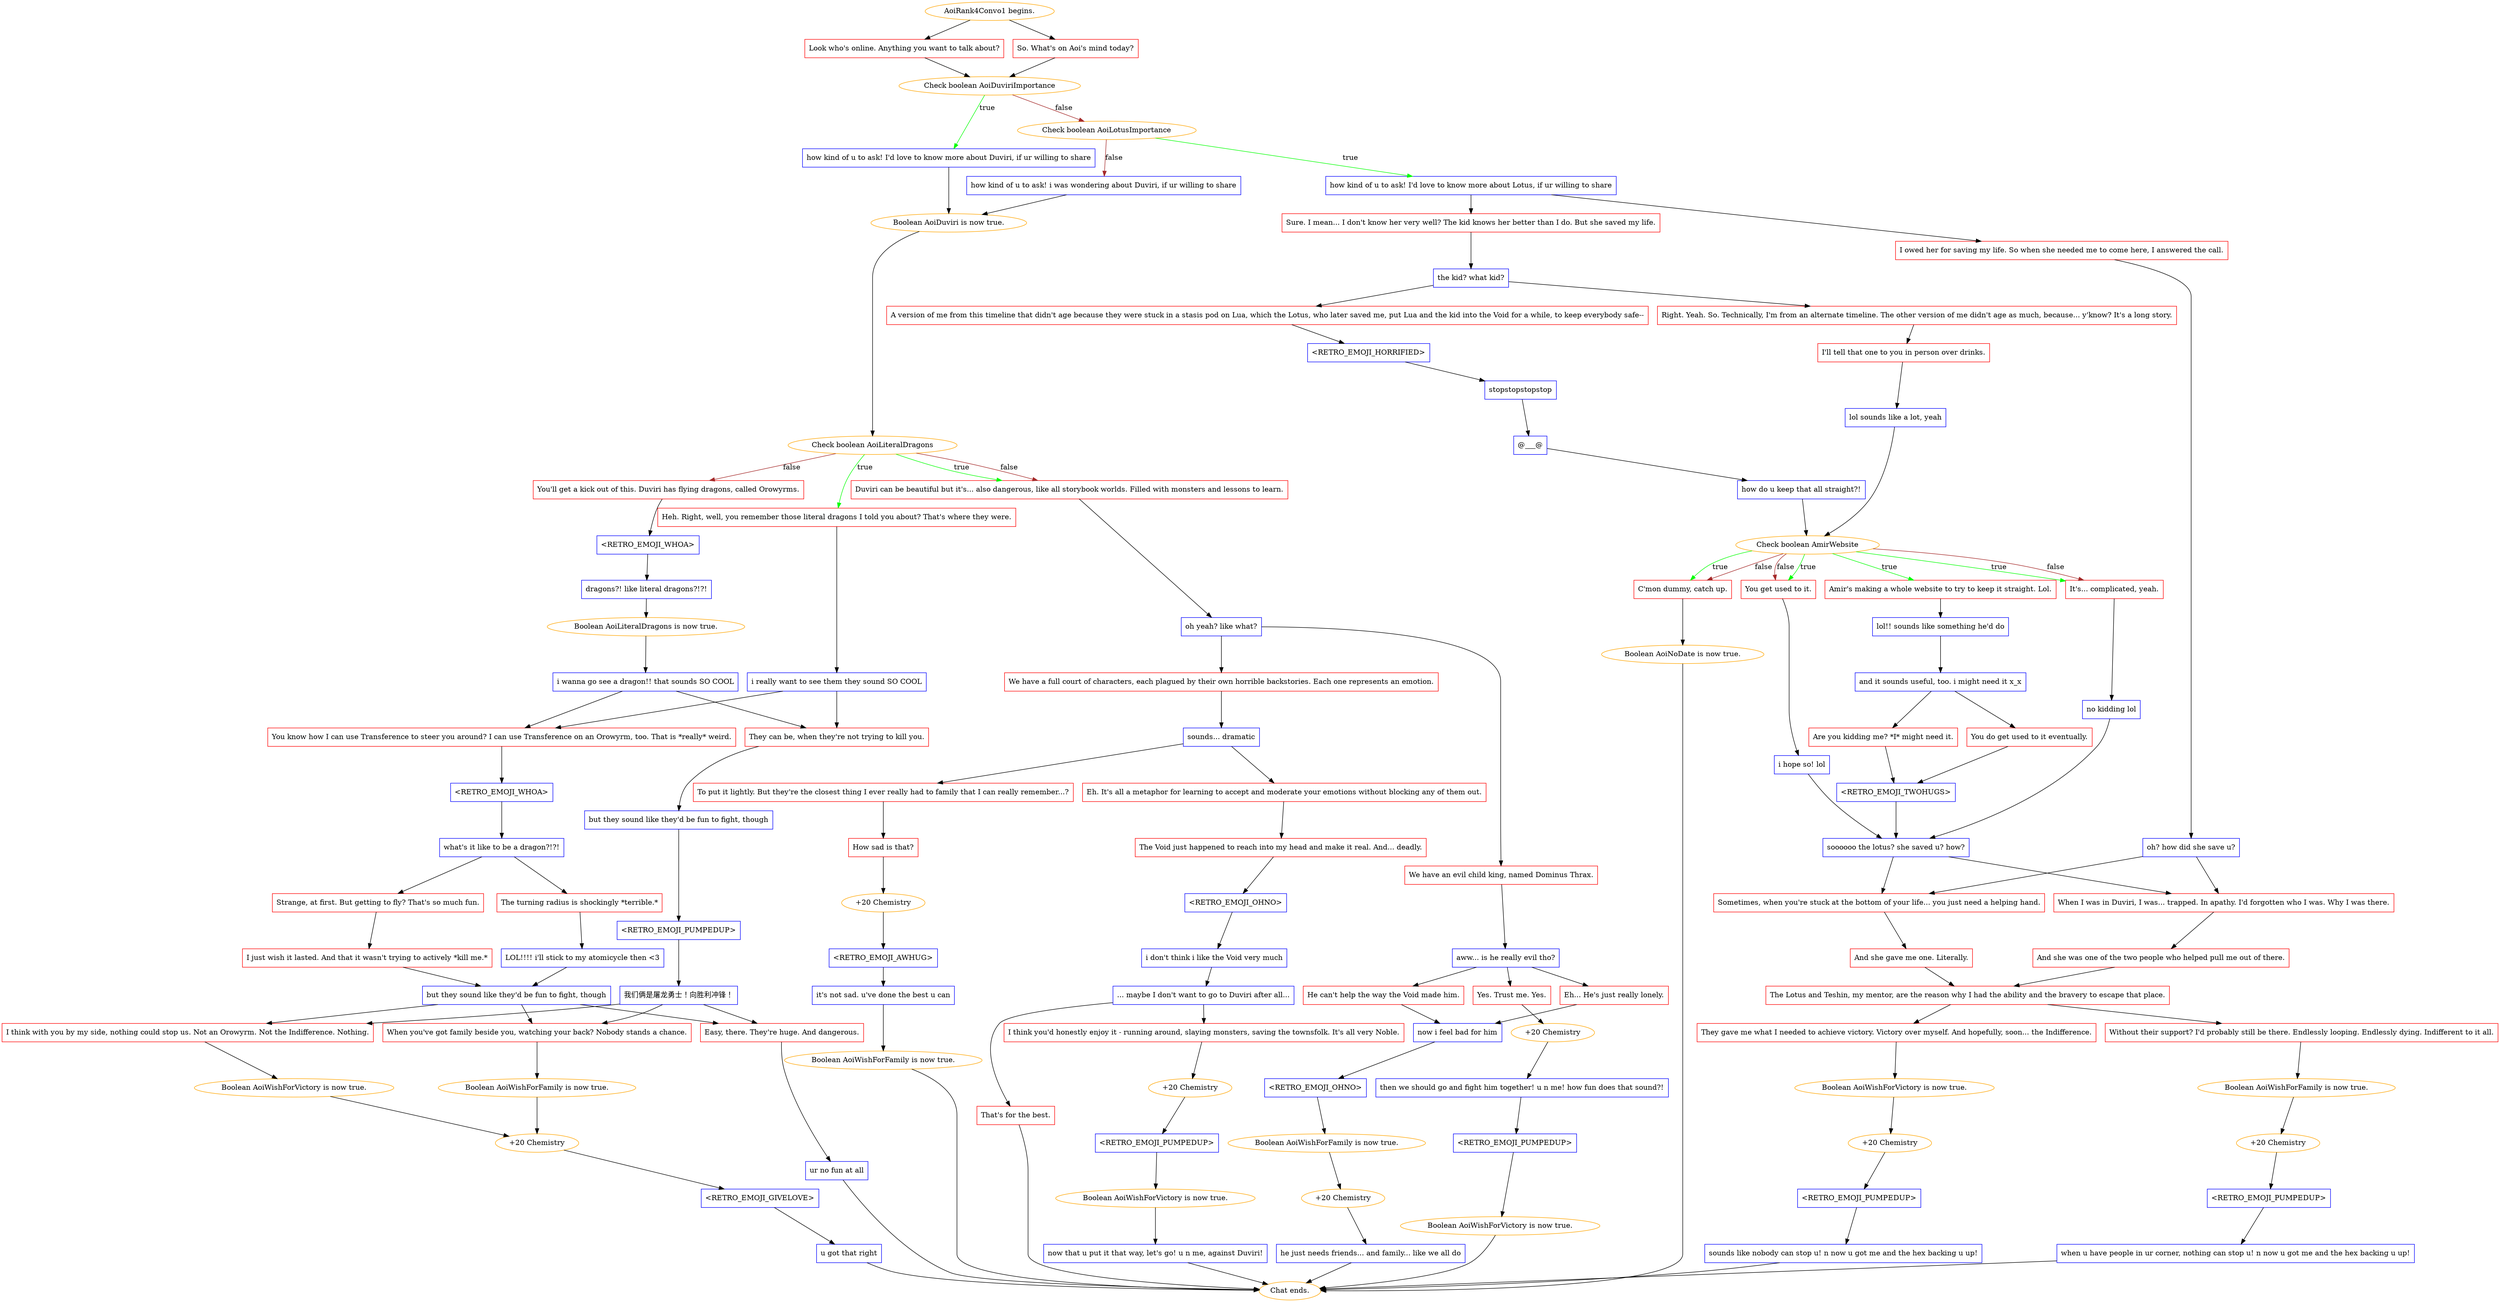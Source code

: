 digraph {
	"AoiRank4Convo1 begins." [color=orange];
		"AoiRank4Convo1 begins." -> j2600503156;
		"AoiRank4Convo1 begins." -> j181372248;
	j2600503156 [label="Look who's online. Anything you want to talk about?",shape=box,color=red];
		j2600503156 -> j3528698849;
	j181372248 [label="So. What's on Aoi's mind today?",shape=box,color=red];
		j181372248 -> j3528698849;
	j3528698849 [label="Check boolean AoiDuviriImportance",color=orange];
		j3528698849 -> j1174717911 [label=true,color=green];
		j3528698849 -> j2521508912 [label=false,color=brown];
	j1174717911 [label="how kind of u to ask! I'd love to know more about Duviri, if ur willing to share",shape=box,color=blue];
		j1174717911 -> j2184058423;
	j2521508912 [label="Check boolean AoiLotusImportance",color=orange];
		j2521508912 -> j58585305 [label=true,color=green];
		j2521508912 -> j2224108448 [label=false,color=brown];
	j2184058423 [label="Boolean AoiDuviri is now true.",color=orange];
		j2184058423 -> j3764818235;
	j58585305 [label="how kind of u to ask! I'd love to know more about Lotus, if ur willing to share",shape=box,color=blue];
		j58585305 -> j3195716957;
		j58585305 -> j700478403;
	j2224108448 [label="how kind of u to ask! i was wondering about Duviri, if ur willing to share",shape=box,color=blue];
		j2224108448 -> j2184058423;
	j3764818235 [label="Check boolean AoiLiteralDragons",color=orange];
		j3764818235 -> j2226599820 [label=true,color=green];
		j3764818235 -> j2789873011 [label=true,color=green];
		j3764818235 -> j965588550 [label=false,color=brown];
		j3764818235 -> j2789873011 [label=false,color=brown];
	j3195716957 [label="Sure. I mean... I don't know her very well? The kid knows her better than I do. But she saved my life.",shape=box,color=red];
		j3195716957 -> j3491174990;
	j700478403 [label="I owed her for saving my life. So when she needed me to come here, I answered the call.",shape=box,color=red];
		j700478403 -> j34439381;
	j2226599820 [label="Heh. Right, well, you remember those literal dragons I told you about? That's where they were.",shape=box,color=red];
		j2226599820 -> j1263726177;
	j2789873011 [label="Duviri can be beautiful but it's... also dangerous, like all storybook worlds. Filled with monsters and lessons to learn.",shape=box,color=red];
		j2789873011 -> j3853511492;
	j965588550 [label="You'll get a kick out of this. Duviri has flying dragons, called Orowyrms.",shape=box,color=red];
		j965588550 -> j1724826995;
	j3491174990 [label="the kid? what kid?",shape=box,color=blue];
		j3491174990 -> j2638881833;
		j3491174990 -> j3996156312;
	j34439381 [label="oh? how did she save u?",shape=box,color=blue];
		j34439381 -> j287588913;
		j34439381 -> j3018154200;
	j1263726177 [label="i really want to see them they sound SO COOL",shape=box,color=blue];
		j1263726177 -> j4087297687;
		j1263726177 -> j3779291085;
	j3853511492 [label="oh yeah? like what?",shape=box,color=blue];
		j3853511492 -> j1412976730;
		j3853511492 -> j2294837666;
	j1724826995 [label="<RETRO_EMOJI_WHOA>",shape=box,color=blue];
		j1724826995 -> j2303451331;
	j2638881833 [label="A version of me from this timeline that didn't age because they were stuck in a stasis pod on Lua, which the Lotus, who later saved me, put Lua and the kid into the Void for a while, to keep everybody safe--",shape=box,color=red];
		j2638881833 -> j2028766851;
	j3996156312 [label="Right. Yeah. So. Technically, I'm from an alternate timeline. The other version of me didn't age as much, because... y'know? It's a long story.",shape=box,color=red];
		j3996156312 -> j28057630;
	j287588913 [label="When I was in Duviri, I was... trapped. In apathy. I'd forgotten who I was. Why I was there.",shape=box,color=red];
		j287588913 -> j2137285379;
	j3018154200 [label="Sometimes, when you're stuck at the bottom of your life... you just need a helping hand.",shape=box,color=red];
		j3018154200 -> j748664214;
	j4087297687 [label="You know how I can use Transference to steer you around? I can use Transference on an Orowyrm, too. That is *really* weird.",shape=box,color=red];
		j4087297687 -> j819299359;
	j3779291085 [label="They can be, when they're not trying to kill you.",shape=box,color=red];
		j3779291085 -> j2368790683;
	j1412976730 [label="We have an evil child king, named Dominus Thrax.",shape=box,color=red];
		j1412976730 -> j52570318;
	j2294837666 [label="We have a full court of characters, each plagued by their own horrible backstories. Each one represents an emotion.",shape=box,color=red];
		j2294837666 -> j1583538085;
	j2303451331 [label="dragons?! like literal dragons?!?!",shape=box,color=blue];
		j2303451331 -> j1152862269;
	j2028766851 [label="<RETRO_EMOJI_HORRIFIED>",shape=box,color=blue];
		j2028766851 -> j4139501091;
	j28057630 [label="I'll tell that one to you in person over drinks.",shape=box,color=red];
		j28057630 -> j3314992028;
	j2137285379 [label="And she was one of the two people who helped pull me out of there.",shape=box,color=red];
		j2137285379 -> j453798028;
	j748664214 [label="And she gave me one. Literally.",shape=box,color=red];
		j748664214 -> j453798028;
	j819299359 [label="<RETRO_EMOJI_WHOA>",shape=box,color=blue];
		j819299359 -> j2859081280;
	j2368790683 [label="but they sound like they'd be fun to fight, though",shape=box,color=blue];
		j2368790683 -> j1422006544;
	j52570318 [label="aww... is he really evil tho?",shape=box,color=blue];
		j52570318 -> j3971629869;
		j52570318 -> j1472797944;
		j52570318 -> j2852759261;
	j1583538085 [label="sounds... dramatic",shape=box,color=blue];
		j1583538085 -> j1061611355;
		j1583538085 -> j3121880713;
	j1152862269 [label="Boolean AoiLiteralDragons is now true.",color=orange];
		j1152862269 -> j3408179272;
	j4139501091 [label="stopstopstopstop",shape=box,color=blue];
		j4139501091 -> j2544724644;
	j3314992028 [label="lol sounds like a lot, yeah",shape=box,color=blue];
		j3314992028 -> j3994963634;
	j453798028 [label="The Lotus and Teshin, my mentor, are the reason why I had the ability and the bravery to escape that place.",shape=box,color=red];
		j453798028 -> j1257619483;
		j453798028 -> j3789709017;
	j2859081280 [label="what's it like to be a dragon?!?!",shape=box,color=blue];
		j2859081280 -> j3065123362;
		j2859081280 -> j3425137266;
	j1422006544 [label="<RETRO_EMOJI_PUMPEDUP>",shape=box,color=blue];
		j1422006544 -> j1230872021;
	j3971629869 [label="Yes. Trust me. Yes.",shape=box,color=red];
		j3971629869 -> j2515109116;
	j1472797944 [label="Eh... He's just really lonely.",shape=box,color=red];
		j1472797944 -> j3240090043;
	j2852759261 [label="He can't help the way the Void made him.",shape=box,color=red];
		j2852759261 -> j3240090043;
	j1061611355 [label="To put it lightly. But they're the closest thing I ever really had to family that I can really remember...?",shape=box,color=red];
		j1061611355 -> j3984063317;
	j3121880713 [label="Eh. It's all a metaphor for learning to accept and moderate your emotions without blocking any of them out.",shape=box,color=red];
		j3121880713 -> j4084972929;
	j3408179272 [label="i wanna go see a dragon!! that sounds SO COOL",shape=box,color=blue];
		j3408179272 -> j4087297687;
		j3408179272 -> j3779291085;
	j2544724644 [label="@___@",shape=box,color=blue];
		j2544724644 -> j1436486948;
	j3994963634 [label="Check boolean AmirWebsite",color=orange];
		j3994963634 -> j3250552096 [label=true,color=green];
		j3994963634 -> j2425716005 [label=true,color=green];
		j3994963634 -> j3397128732 [label=true,color=green];
		j3994963634 -> j3253583231 [label=true,color=green];
		j3994963634 -> j2425716005 [label=false,color=brown];
		j3994963634 -> j3397128732 [label=false,color=brown];
		j3994963634 -> j3253583231 [label=false,color=brown];
	j1257619483 [label="Without their support? I'd probably still be there. Endlessly looping. Endlessly dying. Indifferent to it all.",shape=box,color=red];
		j1257619483 -> j2650093044;
	j3789709017 [label="They gave me what I needed to achieve victory. Victory over myself. And hopefully, soon... the Indifference.",shape=box,color=red];
		j3789709017 -> j2526676650;
	j3065123362 [label="The turning radius is shockingly *terrible.*",shape=box,color=red];
		j3065123362 -> j3826417442;
	j3425137266 [label="Strange, at first. But getting to fly? That's so much fun.",shape=box,color=red];
		j3425137266 -> j615016263;
	j1230872021 [label="我们俩是屠龙勇士！向胜利冲锋！",shape=box,color=blue];
		j1230872021 -> j1159644151;
		j1230872021 -> j3684999936;
		j1230872021 -> j1082613998;
	j2515109116 [label="+20 Chemistry",color=orange];
		j2515109116 -> j795739764;
	j3240090043 [label="now i feel bad for him",shape=box,color=blue];
		j3240090043 -> j1399941822;
	j3984063317 [label="How sad is that?",shape=box,color=red];
		j3984063317 -> j3897870824;
	j4084972929 [label="The Void just happened to reach into my head and make it real. And... deadly.",shape=box,color=red];
		j4084972929 -> j911645260;
	j1436486948 [label="how do u keep that all straight?!",shape=box,color=blue];
		j1436486948 -> j3994963634;
	j3250552096 [label="Amir's making a whole website to try to keep it straight. Lol.",shape=box,color=red];
		j3250552096 -> j1724406002;
	j2425716005 [label="It's... complicated, yeah.",shape=box,color=red];
		j2425716005 -> j274176731;
	j3397128732 [label="You get used to it.",shape=box,color=red];
		j3397128732 -> j148814032;
	j3253583231 [label="C'mon dummy, catch up.",shape=box,color=red];
		j3253583231 -> j4121660697;
	j2650093044 [label="Boolean AoiWishForFamily is now true.",color=orange];
		j2650093044 -> j561035492;
	j2526676650 [label="Boolean AoiWishForVictory is now true.",color=orange];
		j2526676650 -> j2891395805;
	j3826417442 [label="LOL!!!! i'll stick to my atomicycle then <3",shape=box,color=blue];
		j3826417442 -> j2816490438;
	j615016263 [label="I just wish it lasted. And that it wasn't trying to actively *kill me.*",shape=box,color=red];
		j615016263 -> j2816490438;
	j1159644151 [label="I think with you by my side, nothing could stop us. Not an Orowyrm. Not the Indifference. Nothing.",shape=box,color=red];
		j1159644151 -> j3090371607;
	j3684999936 [label="When you've got family beside you, watching your back? Nobody stands a chance.",shape=box,color=red];
		j3684999936 -> j1881046514;
	j1082613998 [label="Easy, there. They're huge. And dangerous.",shape=box,color=red];
		j1082613998 -> j2638522810;
	j795739764 [label="then we should go and fight him together! u n me! how fun does that sound?!",shape=box,color=blue];
		j795739764 -> j3885088730;
	j1399941822 [label="<RETRO_EMOJI_OHNO>",shape=box,color=blue];
		j1399941822 -> j1300116103;
	j3897870824 [label="+20 Chemistry",color=orange];
		j3897870824 -> j653080790;
	j911645260 [label="<RETRO_EMOJI_OHNO>",shape=box,color=blue];
		j911645260 -> j639128704;
	j1724406002 [label="lol!! sounds like something he'd do",shape=box,color=blue];
		j1724406002 -> j2421643501;
	j274176731 [label="no kidding lol",shape=box,color=blue];
		j274176731 -> j467494786;
	j148814032 [label="i hope so! lol",shape=box,color=blue];
		j148814032 -> j467494786;
	j4121660697 [label="Boolean AoiNoDate is now true.",color=orange];
		j4121660697 -> "Chat ends.";
	j561035492 [label="+20 Chemistry",color=orange];
		j561035492 -> j2613692961;
	j2891395805 [label="+20 Chemistry",color=orange];
		j2891395805 -> j2550205456;
	j2816490438 [label="but they sound like they'd be fun to fight, though",shape=box,color=blue];
		j2816490438 -> j1159644151;
		j2816490438 -> j3684999936;
		j2816490438 -> j1082613998;
	j3090371607 [label="Boolean AoiWishForVictory is now true.",color=orange];
		j3090371607 -> j3461340886;
	j1881046514 [label="Boolean AoiWishForFamily is now true.",color=orange];
		j1881046514 -> j3461340886;
	j2638522810 [label="ur no fun at all",shape=box,color=blue];
		j2638522810 -> "Chat ends.";
	j3885088730 [label="<RETRO_EMOJI_PUMPEDUP>",shape=box,color=blue];
		j3885088730 -> j2076915340;
	j1300116103 [label="Boolean AoiWishForFamily is now true.",color=orange];
		j1300116103 -> j44656316;
	j653080790 [label="<RETRO_EMOJI_AWHUG>",shape=box,color=blue];
		j653080790 -> j3114803154;
	j639128704 [label="i don't think i like the Void very much",shape=box,color=blue];
		j639128704 -> j1143401348;
	j2421643501 [label="and it sounds useful, too. i might need it x_x",shape=box,color=blue];
		j2421643501 -> j4010696566;
		j2421643501 -> j1664770258;
	j467494786 [label="soooooo the lotus? she saved u? how?",shape=box,color=blue];
		j467494786 -> j287588913;
		j467494786 -> j3018154200;
	"Chat ends." [color=orange];
	j2613692961 [label="<RETRO_EMOJI_PUMPEDUP>",shape=box,color=blue];
		j2613692961 -> j344172804;
	j2550205456 [label="<RETRO_EMOJI_PUMPEDUP>",shape=box,color=blue];
		j2550205456 -> j1435985442;
	j3461340886 [label="+20 Chemistry",color=orange];
		j3461340886 -> j2015964694;
	j2076915340 [label="Boolean AoiWishForVictory is now true.",color=orange];
		j2076915340 -> "Chat ends.";
	j44656316 [label="+20 Chemistry",color=orange];
		j44656316 -> j1411805839;
	j3114803154 [label="it's not sad. u've done the best u can",shape=box,color=blue];
		j3114803154 -> j536226404;
	j1143401348 [label="... maybe I don't want to go to Duviri after all...",shape=box,color=blue];
		j1143401348 -> j1366907929;
		j1143401348 -> j941440031;
	j4010696566 [label="Are you kidding me? *I* might need it.",shape=box,color=red];
		j4010696566 -> j3811477960;
	j1664770258 [label="You do get used to it eventually.",shape=box,color=red];
		j1664770258 -> j3811477960;
	j344172804 [label="when u have people in ur corner, nothing can stop u! n now u got me and the hex backing u up!",shape=box,color=blue];
		j344172804 -> "Chat ends.";
	j1435985442 [label="sounds like nobody can stop u! n now u got me and the hex backing u up!",shape=box,color=blue];
		j1435985442 -> "Chat ends.";
	j2015964694 [label="<RETRO_EMOJI_GIVELOVE>",shape=box,color=blue];
		j2015964694 -> j2242339260;
	j1411805839 [label="he just needs friends... and family... like we all do",shape=box,color=blue];
		j1411805839 -> "Chat ends.";
	j536226404 [label="Boolean AoiWishForFamily is now true.",color=orange];
		j536226404 -> "Chat ends.";
	j1366907929 [label="That's for the best.",shape=box,color=red];
		j1366907929 -> "Chat ends.";
	j941440031 [label="I think you'd honestly enjoy it - running around, slaying monsters, saving the townsfolk. It's all very Noble.",shape=box,color=red];
		j941440031 -> j2893705740;
	j3811477960 [label="<RETRO_EMOJI_TWOHUGS>",shape=box,color=blue];
		j3811477960 -> j467494786;
	j2242339260 [label="u got that right",shape=box,color=blue];
		j2242339260 -> "Chat ends.";
	j2893705740 [label="+20 Chemistry",color=orange];
		j2893705740 -> j2060110586;
	j2060110586 [label="<RETRO_EMOJI_PUMPEDUP>",shape=box,color=blue];
		j2060110586 -> j2290856380;
	j2290856380 [label="Boolean AoiWishForVictory is now true.",color=orange];
		j2290856380 -> j1544622127;
	j1544622127 [label="now that u put it that way, let's go! u n me, against Duviri!",shape=box,color=blue];
		j1544622127 -> "Chat ends.";
}